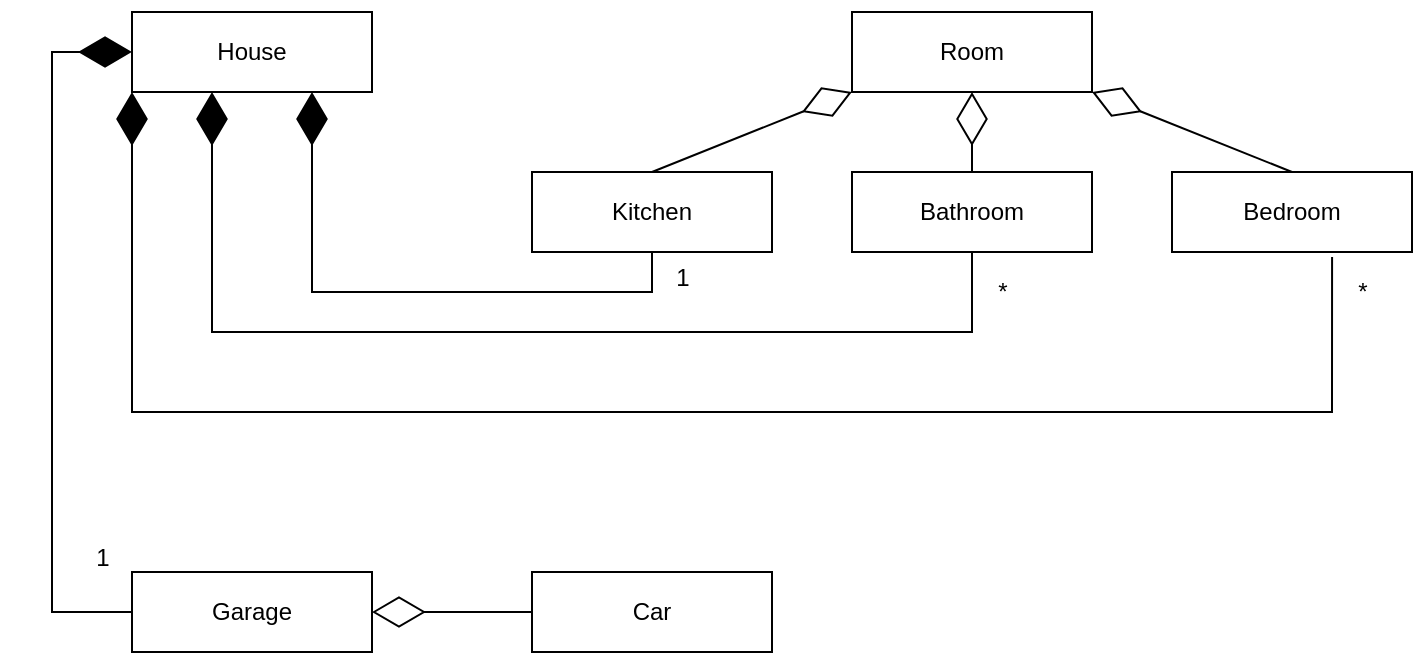 <mxfile version="20.5.3" type="github">
  <diagram id="MFgIu68vmtsFuIa-80WS" name="Page-1">
    <mxGraphModel dx="2630" dy="859" grid="1" gridSize="10" guides="1" tooltips="1" connect="1" arrows="1" fold="1" page="1" pageScale="1" pageWidth="850" pageHeight="1100" math="0" shadow="0">
      <root>
        <mxCell id="0" />
        <mxCell id="1" parent="0" />
        <mxCell id="Gk29nRljs2phL4ixjSKx-5" value="&lt;div&gt;House&lt;/div&gt;" style="rounded=0;whiteSpace=wrap;html=1;" vertex="1" parent="1">
          <mxGeometry x="40" y="40" width="120" height="40" as="geometry" />
        </mxCell>
        <mxCell id="Gk29nRljs2phL4ixjSKx-8" value="Room" style="rounded=0;whiteSpace=wrap;html=1;" vertex="1" parent="1">
          <mxGeometry x="400" y="40" width="120" height="40" as="geometry" />
        </mxCell>
        <mxCell id="Gk29nRljs2phL4ixjSKx-9" value="Kitchen" style="rounded=0;whiteSpace=wrap;html=1;" vertex="1" parent="1">
          <mxGeometry x="240" y="120" width="120" height="40" as="geometry" />
        </mxCell>
        <mxCell id="Gk29nRljs2phL4ixjSKx-10" value="Bathroom" style="rounded=0;whiteSpace=wrap;html=1;" vertex="1" parent="1">
          <mxGeometry x="400" y="120" width="120" height="40" as="geometry" />
        </mxCell>
        <mxCell id="Gk29nRljs2phL4ixjSKx-11" value="Bedroom" style="rounded=0;whiteSpace=wrap;html=1;" vertex="1" parent="1">
          <mxGeometry x="560" y="120" width="120" height="40" as="geometry" />
        </mxCell>
        <mxCell id="Gk29nRljs2phL4ixjSKx-15" value="" style="endArrow=diamondThin;endFill=1;endSize=24;html=1;rounded=0;exitX=0.5;exitY=1;exitDx=0;exitDy=0;entryX=0.75;entryY=1;entryDx=0;entryDy=0;" edge="1" parent="1" source="Gk29nRljs2phL4ixjSKx-9" target="Gk29nRljs2phL4ixjSKx-5">
          <mxGeometry width="160" relative="1" as="geometry">
            <mxPoint x="300" y="240" as="sourcePoint" />
            <mxPoint x="100" y="80" as="targetPoint" />
            <Array as="points">
              <mxPoint x="300" y="180" />
              <mxPoint x="200" y="180" />
              <mxPoint x="130" y="180" />
              <mxPoint x="130" y="120" />
            </Array>
          </mxGeometry>
        </mxCell>
        <mxCell id="Gk29nRljs2phL4ixjSKx-18" value="" style="endArrow=diamondThin;endFill=0;endSize=24;html=1;rounded=0;entryX=0;entryY=1;entryDx=0;entryDy=0;exitX=0.5;exitY=0;exitDx=0;exitDy=0;" edge="1" parent="1" source="Gk29nRljs2phL4ixjSKx-9" target="Gk29nRljs2phL4ixjSKx-8">
          <mxGeometry width="160" relative="1" as="geometry">
            <mxPoint x="210" y="100" as="sourcePoint" />
            <mxPoint x="370" y="100" as="targetPoint" />
          </mxGeometry>
        </mxCell>
        <mxCell id="Gk29nRljs2phL4ixjSKx-19" value="" style="endArrow=diamondThin;endFill=0;endSize=24;html=1;rounded=0;entryX=0.5;entryY=1;entryDx=0;entryDy=0;exitX=0.5;exitY=0;exitDx=0;exitDy=0;" edge="1" parent="1" source="Gk29nRljs2phL4ixjSKx-10" target="Gk29nRljs2phL4ixjSKx-8">
          <mxGeometry width="160" relative="1" as="geometry">
            <mxPoint x="310" y="130" as="sourcePoint" />
            <mxPoint x="410" y="70" as="targetPoint" />
          </mxGeometry>
        </mxCell>
        <mxCell id="Gk29nRljs2phL4ixjSKx-20" value="" style="endArrow=diamondThin;endFill=0;endSize=24;html=1;rounded=0;exitX=0.5;exitY=0;exitDx=0;exitDy=0;" edge="1" parent="1" source="Gk29nRljs2phL4ixjSKx-11">
          <mxGeometry width="160" relative="1" as="geometry">
            <mxPoint x="470" y="130" as="sourcePoint" />
            <mxPoint x="520" y="80" as="targetPoint" />
            <Array as="points" />
          </mxGeometry>
        </mxCell>
        <mxCell id="Gk29nRljs2phL4ixjSKx-23" value="" style="endArrow=diamondThin;endFill=1;endSize=24;html=1;rounded=0;entryX=0.75;entryY=1;entryDx=0;entryDy=0;exitX=0.5;exitY=1;exitDx=0;exitDy=0;" edge="1" parent="1" source="Gk29nRljs2phL4ixjSKx-10">
          <mxGeometry width="160" relative="1" as="geometry">
            <mxPoint x="470" y="200" as="sourcePoint" />
            <mxPoint x="80.0" y="80.0" as="targetPoint" />
            <Array as="points">
              <mxPoint x="460" y="200" />
              <mxPoint x="250" y="200" />
              <mxPoint x="150" y="200" />
              <mxPoint x="80" y="200" />
              <mxPoint x="80" y="120" />
            </Array>
          </mxGeometry>
        </mxCell>
        <mxCell id="Gk29nRljs2phL4ixjSKx-25" value="" style="endArrow=diamondThin;endFill=1;endSize=24;html=1;rounded=0;exitX=0.667;exitY=1.063;exitDx=0;exitDy=0;exitPerimeter=0;" edge="1" parent="1" source="Gk29nRljs2phL4ixjSKx-11">
          <mxGeometry width="160" relative="1" as="geometry">
            <mxPoint x="640" y="200" as="sourcePoint" />
            <mxPoint x="40" y="80" as="targetPoint" />
            <Array as="points">
              <mxPoint x="640" y="240" />
              <mxPoint x="420" y="240" />
              <mxPoint x="320" y="240" />
              <mxPoint x="250" y="240" />
              <mxPoint x="40" y="240" />
              <mxPoint x="40" y="160" />
            </Array>
          </mxGeometry>
        </mxCell>
        <mxCell id="Gk29nRljs2phL4ixjSKx-26" value="&lt;div&gt;1&lt;/div&gt;&lt;div&gt;&lt;br&gt;&lt;/div&gt;" style="text;html=1;align=center;verticalAlign=middle;resizable=0;points=[];autosize=1;strokeColor=none;fillColor=none;" vertex="1" parent="1">
          <mxGeometry x="300" y="160" width="30" height="40" as="geometry" />
        </mxCell>
        <mxCell id="Gk29nRljs2phL4ixjSKx-27" value="*" style="text;html=1;align=center;verticalAlign=middle;resizable=0;points=[];autosize=1;strokeColor=none;fillColor=none;" vertex="1" parent="1">
          <mxGeometry x="460" y="165" width="30" height="30" as="geometry" />
        </mxCell>
        <mxCell id="Gk29nRljs2phL4ixjSKx-28" value="*" style="text;html=1;align=center;verticalAlign=middle;resizable=0;points=[];autosize=1;strokeColor=none;fillColor=none;" vertex="1" parent="1">
          <mxGeometry x="640" y="165" width="30" height="30" as="geometry" />
        </mxCell>
        <mxCell id="Gk29nRljs2phL4ixjSKx-29" value="Garage" style="rounded=0;whiteSpace=wrap;html=1;" vertex="1" parent="1">
          <mxGeometry x="40" y="320" width="120" height="40" as="geometry" />
        </mxCell>
        <mxCell id="Gk29nRljs2phL4ixjSKx-30" value="Car" style="rounded=0;whiteSpace=wrap;html=1;" vertex="1" parent="1">
          <mxGeometry x="240" y="320" width="120" height="40" as="geometry" />
        </mxCell>
        <mxCell id="Gk29nRljs2phL4ixjSKx-31" value="" style="endArrow=diamondThin;endFill=1;endSize=24;html=1;rounded=0;exitX=0;exitY=0.5;exitDx=0;exitDy=0;entryX=0;entryY=0.5;entryDx=0;entryDy=0;" edge="1" parent="1" source="Gk29nRljs2phL4ixjSKx-29" target="Gk29nRljs2phL4ixjSKx-5">
          <mxGeometry width="160" relative="1" as="geometry">
            <mxPoint y="320" as="sourcePoint" />
            <mxPoint y="50" as="targetPoint" />
            <Array as="points">
              <mxPoint y="340" />
              <mxPoint y="60" />
            </Array>
          </mxGeometry>
        </mxCell>
        <mxCell id="Gk29nRljs2phL4ixjSKx-32" value="" style="endArrow=diamondThin;endFill=0;endSize=24;html=1;rounded=0;entryX=1;entryY=0.5;entryDx=0;entryDy=0;exitX=0;exitY=0.5;exitDx=0;exitDy=0;" edge="1" parent="1" source="Gk29nRljs2phL4ixjSKx-30" target="Gk29nRljs2phL4ixjSKx-29">
          <mxGeometry width="160" relative="1" as="geometry">
            <mxPoint x="220" y="390" as="sourcePoint" />
            <mxPoint x="320" y="339.29" as="targetPoint" />
          </mxGeometry>
        </mxCell>
        <mxCell id="Gk29nRljs2phL4ixjSKx-33" value="&lt;div&gt;1&lt;/div&gt;&lt;div&gt;&lt;br&gt;&lt;/div&gt;" style="text;html=1;align=center;verticalAlign=middle;resizable=0;points=[];autosize=1;strokeColor=none;fillColor=none;" vertex="1" parent="1">
          <mxGeometry x="10" y="300" width="30" height="40" as="geometry" />
        </mxCell>
      </root>
    </mxGraphModel>
  </diagram>
</mxfile>

